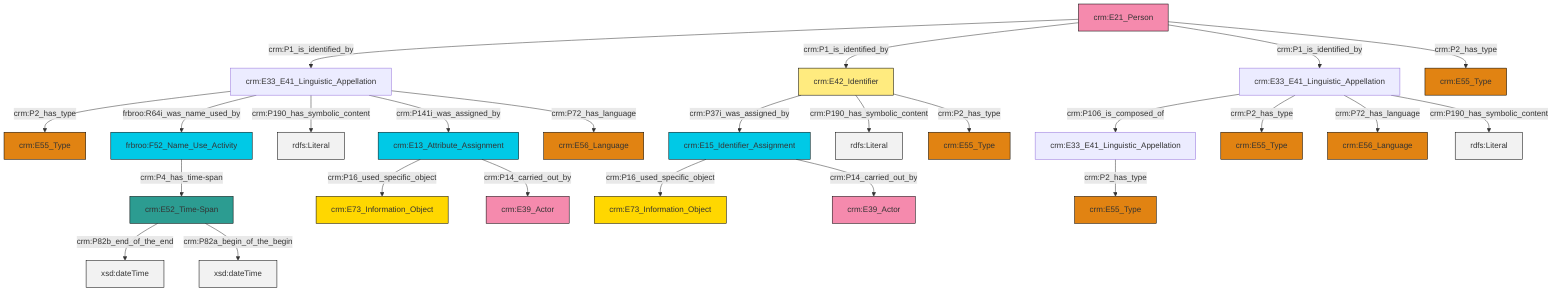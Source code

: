graph TD
classDef Literal fill:#f2f2f2,stroke:#000000;
classDef CRM_Entity fill:#FFFFFF,stroke:#000000;
classDef Temporal_Entity fill:#00C9E6, stroke:#000000;
classDef Type fill:#E18312, stroke:#000000;
classDef Time-Span fill:#2C9C91, stroke:#000000;
classDef Appellation fill:#FFEB7F, stroke:#000000;
classDef Place fill:#008836, stroke:#000000;
classDef Persistent_Item fill:#B266B2, stroke:#000000;
classDef Conceptual_Object fill:#FFD700, stroke:#000000;
classDef Physical_Thing fill:#D2B48C, stroke:#000000;
classDef Actor fill:#f58aad, stroke:#000000;
classDef PC_Classes fill:#4ce600, stroke:#000000;
classDef Multi fill:#cccccc,stroke:#000000;

4["frbroo:F52_Name_Use_Activity"]:::Temporal_Entity -->|crm:P4_has_time-span| 5["crm:E52_Time-Span"]:::Time-Span
6["crm:E15_Identifier_Assignment"]:::Temporal_Entity -->|crm:P16_used_specific_object| 7["crm:E73_Information_Object"]:::Conceptual_Object
8["crm:E13_Attribute_Assignment"]:::Temporal_Entity -->|crm:P16_used_specific_object| 9["crm:E73_Information_Object"]:::Conceptual_Object
16["crm:E42_Identifier"]:::Appellation -->|crm:P37i_was_assigned_by| 6["crm:E15_Identifier_Assignment"]:::Temporal_Entity
17["crm:E33_E41_Linguistic_Appellation"]:::Default -->|crm:P106_is_composed_of| 10["crm:E33_E41_Linguistic_Appellation"]:::Default
14["crm:E21_Person"]:::Actor -->|crm:P1_is_identified_by| 18["crm:E33_E41_Linguistic_Appellation"]:::Default
14["crm:E21_Person"]:::Actor -->|crm:P1_is_identified_by| 16["crm:E42_Identifier"]:::Appellation
16["crm:E42_Identifier"]:::Appellation -->|crm:P190_has_symbolic_content| 23[rdfs:Literal]:::Literal
17["crm:E33_E41_Linguistic_Appellation"]:::Default -->|crm:P2_has_type| 0["crm:E55_Type"]:::Type
17["crm:E33_E41_Linguistic_Appellation"]:::Default -->|crm:P72_has_language| 24["crm:E56_Language"]:::Type
18["crm:E33_E41_Linguistic_Appellation"]:::Default -->|crm:P2_has_type| 12["crm:E55_Type"]:::Type
14["crm:E21_Person"]:::Actor -->|crm:P1_is_identified_by| 17["crm:E33_E41_Linguistic_Appellation"]:::Default
17["crm:E33_E41_Linguistic_Appellation"]:::Default -->|crm:P190_has_symbolic_content| 34[rdfs:Literal]:::Literal
8["crm:E13_Attribute_Assignment"]:::Temporal_Entity -->|crm:P14_carried_out_by| 35["crm:E39_Actor"]:::Actor
18["crm:E33_E41_Linguistic_Appellation"]:::Default -->|frbroo:R64i_was_name_used_by| 4["frbroo:F52_Name_Use_Activity"]:::Temporal_Entity
14["crm:E21_Person"]:::Actor -->|crm:P2_has_type| 2["crm:E55_Type"]:::Type
18["crm:E33_E41_Linguistic_Appellation"]:::Default -->|crm:P190_has_symbolic_content| 36[rdfs:Literal]:::Literal
16["crm:E42_Identifier"]:::Appellation -->|crm:P2_has_type| 20["crm:E55_Type"]:::Type
5["crm:E52_Time-Span"]:::Time-Span -->|crm:P82b_end_of_the_end| 42[xsd:dateTime]:::Literal
10["crm:E33_E41_Linguistic_Appellation"]:::Default -->|crm:P2_has_type| 40["crm:E55_Type"]:::Type
6["crm:E15_Identifier_Assignment"]:::Temporal_Entity -->|crm:P14_carried_out_by| 31["crm:E39_Actor"]:::Actor
18["crm:E33_E41_Linguistic_Appellation"]:::Default -->|crm:P141i_was_assigned_by| 8["crm:E13_Attribute_Assignment"]:::Temporal_Entity
18["crm:E33_E41_Linguistic_Appellation"]:::Default -->|crm:P72_has_language| 37["crm:E56_Language"]:::Type
5["crm:E52_Time-Span"]:::Time-Span -->|crm:P82a_begin_of_the_begin| 46[xsd:dateTime]:::Literal